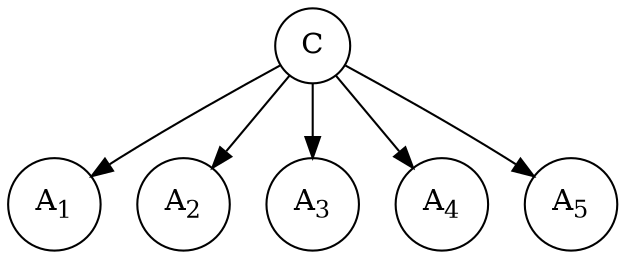 digraph {
  node [shape=circle];
  C [label="C"];
  A1 [label=<A<sub>1</sub>>];
  A2 [label=<A<sub>2</sub>>];
  A3 [label=<A<sub>3</sub>>];
  A4 [label=<A<sub>4</sub>>];
  A5 [label=<A<sub>5</sub>>];

  C -> {A1 A2 A3 A4 A5}

  rank=same; A1;A2;A3;A4;A5;
}
